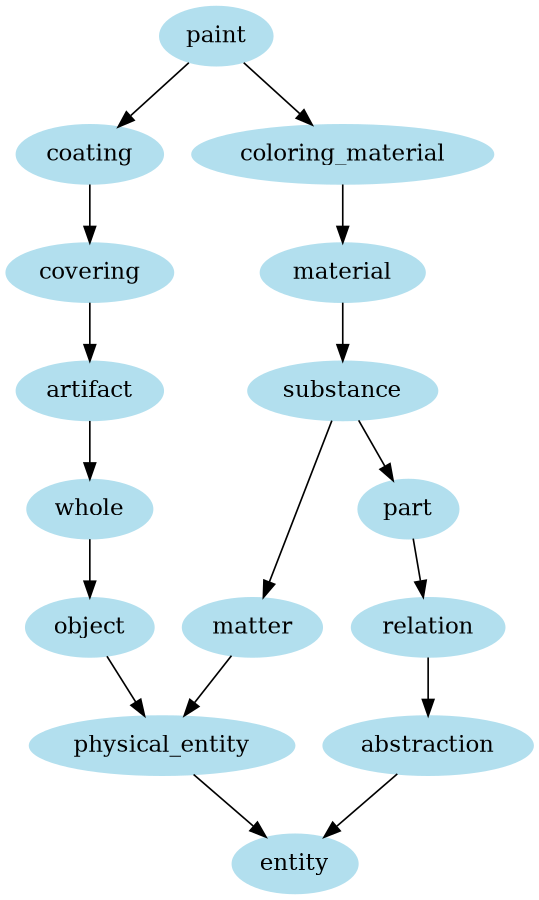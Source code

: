 digraph unix {
	node [color=lightblue2 style=filled]
	size="6,6"
	paint -> coating
	coating -> covering
	covering -> artifact
	artifact -> whole
	whole -> object
	object -> physical_entity
	physical_entity -> entity
	paint -> coloring_material
	coloring_material -> material
	material -> substance
	substance -> matter
	matter -> physical_entity
	substance -> part
	part -> relation
	relation -> abstraction
	abstraction -> entity
}
